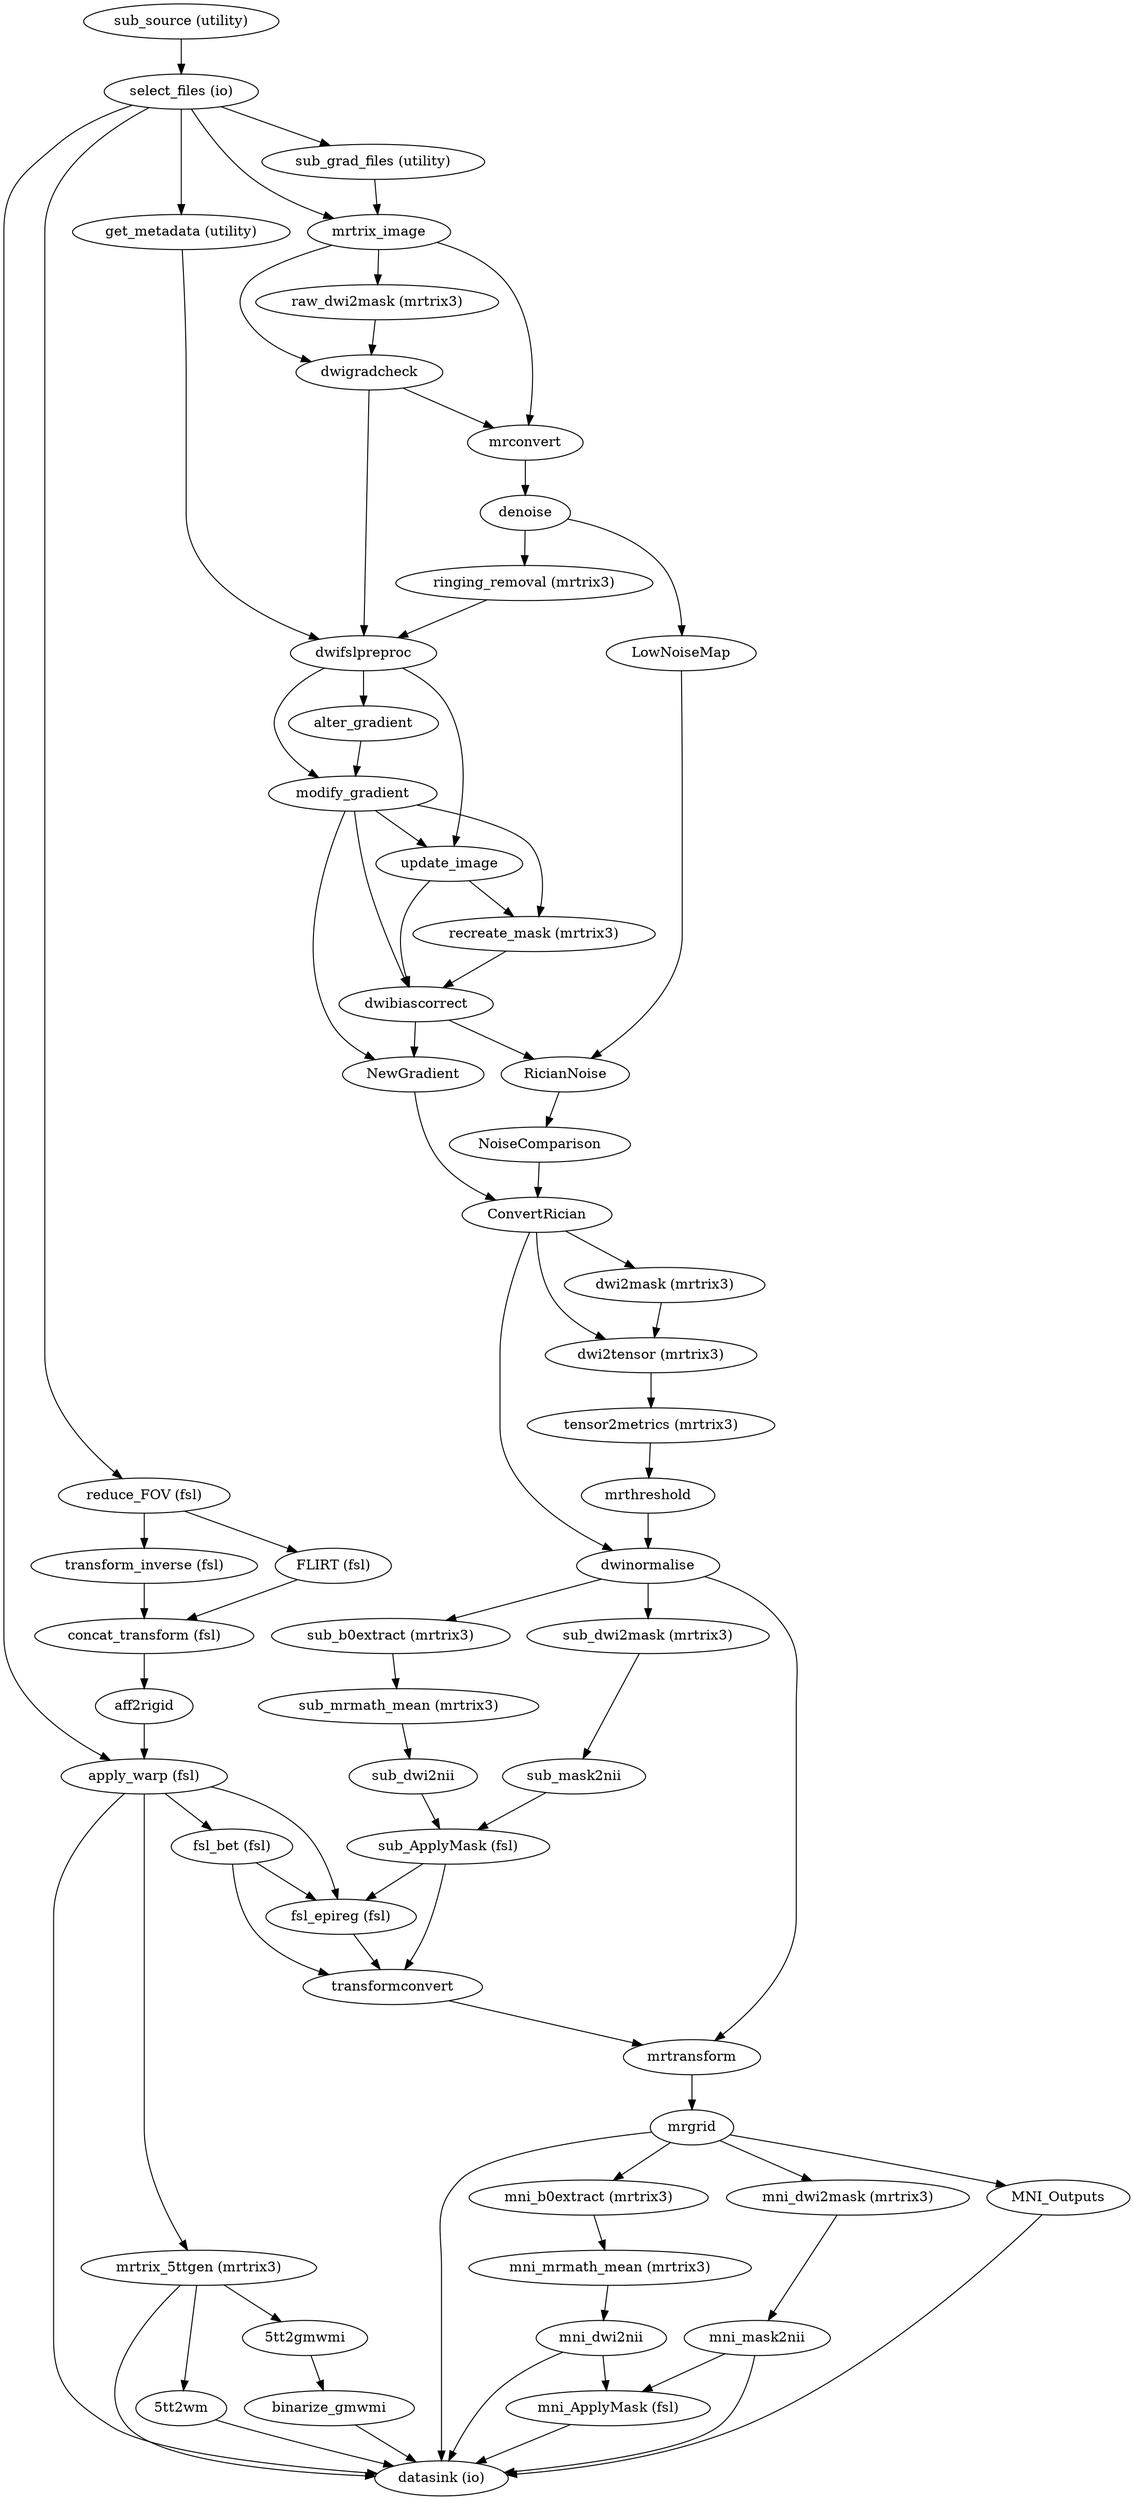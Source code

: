 strict digraph  {
"sub_source (utility)";
"select_files (io)";
"reduce_FOV (fsl)";
"apply_warp (fsl)";
"get_metadata (utility)";
mrtrix_image;
"sub_grad_files (utility)";
"transform_inverse (fsl)";
"FLIRT (fsl)";
"datasink (io)";
"mrtrix_5ttgen (mrtrix3)";
"fsl_bet (fsl)";
"fsl_epireg (fsl)";
"concat_transform (fsl)";
aff2rigid;
"5tt2wm";
"5tt2gmwmi";
binarize_gmwmi;
transformconvert;
"sub_ApplyMask (fsl)";
mrtransform;
mrgrid;
dwinormalise;
"sub_b0extract (mrtrix3)";
"sub_dwi2mask (mrtrix3)";
dwifslpreproc;
alter_gradient;
modify_gradient;
update_image;
"raw_dwi2mask (mrtrix3)";
dwigradcheck;
mrconvert;
denoise;
"ringing_removal (mrtrix3)";
LowNoiseMap;
"recreate_mask (mrtrix3)";
dwibiascorrect;
NewGradient;
RicianNoise;
ConvertRician;
NoiseComparison;
"dwi2mask (mrtrix3)";
"dwi2tensor (mrtrix3)";
"tensor2metrics (mrtrix3)";
mrthreshold;
"sub_mrmath_mean (mrtrix3)";
sub_dwi2nii;
sub_mask2nii;
"mni_b0extract (mrtrix3)";
"mni_mrmath_mean (mrtrix3)";
mni_dwi2nii;
"mni_dwi2mask (mrtrix3)";
mni_mask2nii;
"mni_ApplyMask (fsl)";
MNI_Outputs;
"sub_source (utility)" -> "select_files (io)";
"select_files (io)" -> "reduce_FOV (fsl)";
"select_files (io)" -> "apply_warp (fsl)";
"select_files (io)" -> "get_metadata (utility)";
"select_files (io)" -> mrtrix_image;
"select_files (io)" -> "sub_grad_files (utility)";
"reduce_FOV (fsl)" -> "transform_inverse (fsl)";
"reduce_FOV (fsl)" -> "FLIRT (fsl)";
"apply_warp (fsl)" -> "datasink (io)";
"apply_warp (fsl)" -> "mrtrix_5ttgen (mrtrix3)";
"apply_warp (fsl)" -> "fsl_bet (fsl)";
"apply_warp (fsl)" -> "fsl_epireg (fsl)";
"get_metadata (utility)" -> dwifslpreproc;
mrtrix_image -> "raw_dwi2mask (mrtrix3)";
mrtrix_image -> dwigradcheck;
mrtrix_image -> mrconvert;
"sub_grad_files (utility)" -> mrtrix_image;
"transform_inverse (fsl)" -> "concat_transform (fsl)";
"FLIRT (fsl)" -> "concat_transform (fsl)";
"mrtrix_5ttgen (mrtrix3)" -> "5tt2wm";
"mrtrix_5ttgen (mrtrix3)" -> "5tt2gmwmi";
"mrtrix_5ttgen (mrtrix3)" -> "datasink (io)";
"fsl_bet (fsl)" -> "fsl_epireg (fsl)";
"fsl_bet (fsl)" -> transformconvert;
"fsl_epireg (fsl)" -> transformconvert;
"concat_transform (fsl)" -> aff2rigid;
aff2rigid -> "apply_warp (fsl)";
"5tt2wm" -> "datasink (io)";
"5tt2gmwmi" -> binarize_gmwmi;
binarize_gmwmi -> "datasink (io)";
transformconvert -> mrtransform;
"sub_ApplyMask (fsl)" -> "fsl_epireg (fsl)";
"sub_ApplyMask (fsl)" -> transformconvert;
mrtransform -> mrgrid;
mrgrid -> "datasink (io)";
mrgrid -> "mni_b0extract (mrtrix3)";
mrgrid -> "mni_dwi2mask (mrtrix3)";
mrgrid -> MNI_Outputs;
dwinormalise -> mrtransform;
dwinormalise -> "sub_b0extract (mrtrix3)";
dwinormalise -> "sub_dwi2mask (mrtrix3)";
"sub_b0extract (mrtrix3)" -> "sub_mrmath_mean (mrtrix3)";
"sub_dwi2mask (mrtrix3)" -> sub_mask2nii;
dwifslpreproc -> alter_gradient;
dwifslpreproc -> modify_gradient;
dwifslpreproc -> update_image;
alter_gradient -> modify_gradient;
modify_gradient -> update_image;
modify_gradient -> "recreate_mask (mrtrix3)";
modify_gradient -> dwibiascorrect;
modify_gradient -> NewGradient;
update_image -> "recreate_mask (mrtrix3)";
update_image -> dwibiascorrect;
"raw_dwi2mask (mrtrix3)" -> dwigradcheck;
dwigradcheck -> mrconvert;
dwigradcheck -> dwifslpreproc;
mrconvert -> denoise;
denoise -> "ringing_removal (mrtrix3)";
denoise -> LowNoiseMap;
"ringing_removal (mrtrix3)" -> dwifslpreproc;
LowNoiseMap -> RicianNoise;
"recreate_mask (mrtrix3)" -> dwibiascorrect;
dwibiascorrect -> NewGradient;
dwibiascorrect -> RicianNoise;
NewGradient -> ConvertRician;
RicianNoise -> NoiseComparison;
ConvertRician -> "dwi2mask (mrtrix3)";
ConvertRician -> "dwi2tensor (mrtrix3)";
ConvertRician -> dwinormalise;
NoiseComparison -> ConvertRician;
"dwi2mask (mrtrix3)" -> "dwi2tensor (mrtrix3)";
"dwi2tensor (mrtrix3)" -> "tensor2metrics (mrtrix3)";
"tensor2metrics (mrtrix3)" -> mrthreshold;
mrthreshold -> dwinormalise;
"sub_mrmath_mean (mrtrix3)" -> sub_dwi2nii;
sub_dwi2nii -> "sub_ApplyMask (fsl)";
sub_mask2nii -> "sub_ApplyMask (fsl)";
"mni_b0extract (mrtrix3)" -> "mni_mrmath_mean (mrtrix3)";
"mni_mrmath_mean (mrtrix3)" -> mni_dwi2nii;
mni_dwi2nii -> "mni_ApplyMask (fsl)";
mni_dwi2nii -> "datasink (io)";
"mni_dwi2mask (mrtrix3)" -> mni_mask2nii;
mni_mask2nii -> "mni_ApplyMask (fsl)";
mni_mask2nii -> "datasink (io)";
"mni_ApplyMask (fsl)" -> "datasink (io)";
MNI_Outputs -> "datasink (io)";
}
